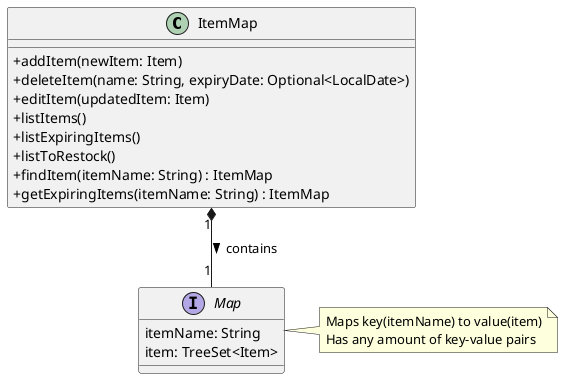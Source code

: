@startuml

skinparam classAttributeIconSize 0

class ItemMap {
    + addItem(newItem: Item)
    + deleteItem(name: String, expiryDate: Optional<LocalDate>)
    + editItem(updatedItem: Item)
    + listItems()
    + listExpiringItems()
    + listToRestock()
    + findItem(itemName: String) : ItemMap
    + getExpiringItems(itemName: String) : ItemMap
}

ItemMap "1" *-- "1" Map : contains >

interface Map {
    itemName: String
    item: TreeSet<Item>
}

note right of Map : Maps key(itemName) to value(item)\nHas any amount of key-value pairs

@enduml